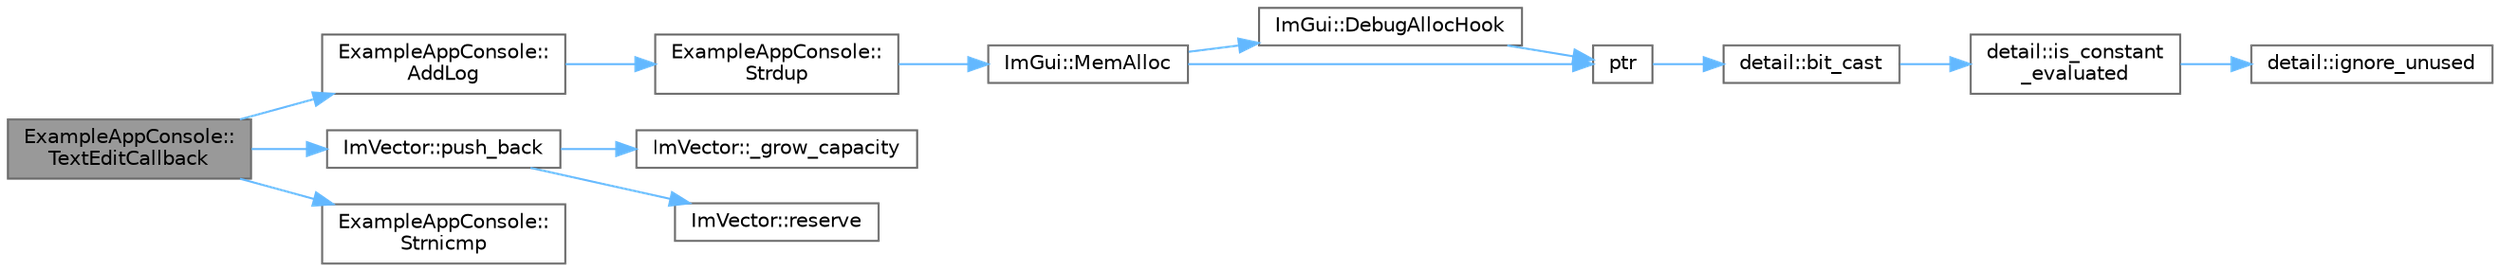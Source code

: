digraph "ExampleAppConsole::TextEditCallback"
{
 // LATEX_PDF_SIZE
  bgcolor="transparent";
  edge [fontname=Helvetica,fontsize=10,labelfontname=Helvetica,labelfontsize=10];
  node [fontname=Helvetica,fontsize=10,shape=box,height=0.2,width=0.4];
  rankdir="LR";
  Node1 [id="Node000001",label="ExampleAppConsole::\lTextEditCallback",height=0.2,width=0.4,color="gray40", fillcolor="grey60", style="filled", fontcolor="black",tooltip=" "];
  Node1 -> Node2 [id="edge14_Node000001_Node000002",color="steelblue1",style="solid",tooltip=" "];
  Node2 [id="Node000002",label="ExampleAppConsole::\lAddLog",height=0.2,width=0.4,color="grey40", fillcolor="white", style="filled",URL="$struct_example_app_console.html#a719354ce6be7481923a5fd702e785952",tooltip=" "];
  Node2 -> Node3 [id="edge15_Node000002_Node000003",color="steelblue1",style="solid",tooltip=" "];
  Node3 [id="Node000003",label="ExampleAppConsole::\lStrdup",height=0.2,width=0.4,color="grey40", fillcolor="white", style="filled",URL="$struct_example_app_console.html#ab81253ac3575f7fcd63a61c7f5820913",tooltip=" "];
  Node3 -> Node4 [id="edge16_Node000003_Node000004",color="steelblue1",style="solid",tooltip=" "];
  Node4 [id="Node000004",label="ImGui::MemAlloc",height=0.2,width=0.4,color="grey40", fillcolor="white", style="filled",URL="$namespace_im_gui.html#aed896913f2e140cd0ad7431060dba50b",tooltip=" "];
  Node4 -> Node5 [id="edge17_Node000004_Node000005",color="steelblue1",style="solid",tooltip=" "];
  Node5 [id="Node000005",label="ImGui::DebugAllocHook",height=0.2,width=0.4,color="grey40", fillcolor="white", style="filled",URL="$namespace_im_gui.html#af81dc8d88fa2e5d0996163993f90ccf8",tooltip=" "];
  Node5 -> Node6 [id="edge18_Node000005_Node000006",color="steelblue1",style="solid",tooltip=" "];
  Node6 [id="Node000006",label="ptr",height=0.2,width=0.4,color="grey40", fillcolor="white", style="filled",URL="$spdlog_2include_2spdlog_2fmt_2bundled_2format_8h.html#adb6e274f8eb0b74b2865215e1b49c535",tooltip=" "];
  Node6 -> Node7 [id="edge19_Node000006_Node000007",color="steelblue1",style="solid",tooltip=" "];
  Node7 [id="Node000007",label="detail::bit_cast",height=0.2,width=0.4,color="grey40", fillcolor="white", style="filled",URL="$namespacedetail.html#a13855d666ae097f8d0343395183e3b47",tooltip=" "];
  Node7 -> Node8 [id="edge20_Node000007_Node000008",color="steelblue1",style="solid",tooltip=" "];
  Node8 [id="Node000008",label="detail::is_constant\l_evaluated",height=0.2,width=0.4,color="grey40", fillcolor="white", style="filled",URL="$namespacedetail.html#a75ed2634319883d038944529dbb954e2",tooltip=" "];
  Node8 -> Node9 [id="edge21_Node000008_Node000009",color="steelblue1",style="solid",tooltip=" "];
  Node9 [id="Node000009",label="detail::ignore_unused",height=0.2,width=0.4,color="grey40", fillcolor="white", style="filled",URL="$namespacedetail.html#a1fe84ebaf96215ce0665d95b3124c2df",tooltip=" "];
  Node4 -> Node6 [id="edge22_Node000004_Node000006",color="steelblue1",style="solid",tooltip=" "];
  Node1 -> Node10 [id="edge23_Node000001_Node000010",color="steelblue1",style="solid",tooltip=" "];
  Node10 [id="Node000010",label="ImVector::push_back",height=0.2,width=0.4,color="grey40", fillcolor="white", style="filled",URL="$struct_im_vector.html#aab5df48e0711a48bd12f3206e08c4108",tooltip=" "];
  Node10 -> Node11 [id="edge24_Node000010_Node000011",color="steelblue1",style="solid",tooltip=" "];
  Node11 [id="Node000011",label="ImVector::_grow_capacity",height=0.2,width=0.4,color="grey40", fillcolor="white", style="filled",URL="$struct_im_vector.html#a3a097635d464b1b70dc7d59996a88b28",tooltip=" "];
  Node10 -> Node12 [id="edge25_Node000010_Node000012",color="steelblue1",style="solid",tooltip=" "];
  Node12 [id="Node000012",label="ImVector::reserve",height=0.2,width=0.4,color="grey40", fillcolor="white", style="filled",URL="$struct_im_vector.html#a0f14f5736c3372157856eebb67123b75",tooltip=" "];
  Node1 -> Node13 [id="edge26_Node000001_Node000013",color="steelblue1",style="solid",tooltip=" "];
  Node13 [id="Node000013",label="ExampleAppConsole::\lStrnicmp",height=0.2,width=0.4,color="grey40", fillcolor="white", style="filled",URL="$struct_example_app_console.html#a8dfb0fe296b0bad9e991861ff46ec12f",tooltip=" "];
}

